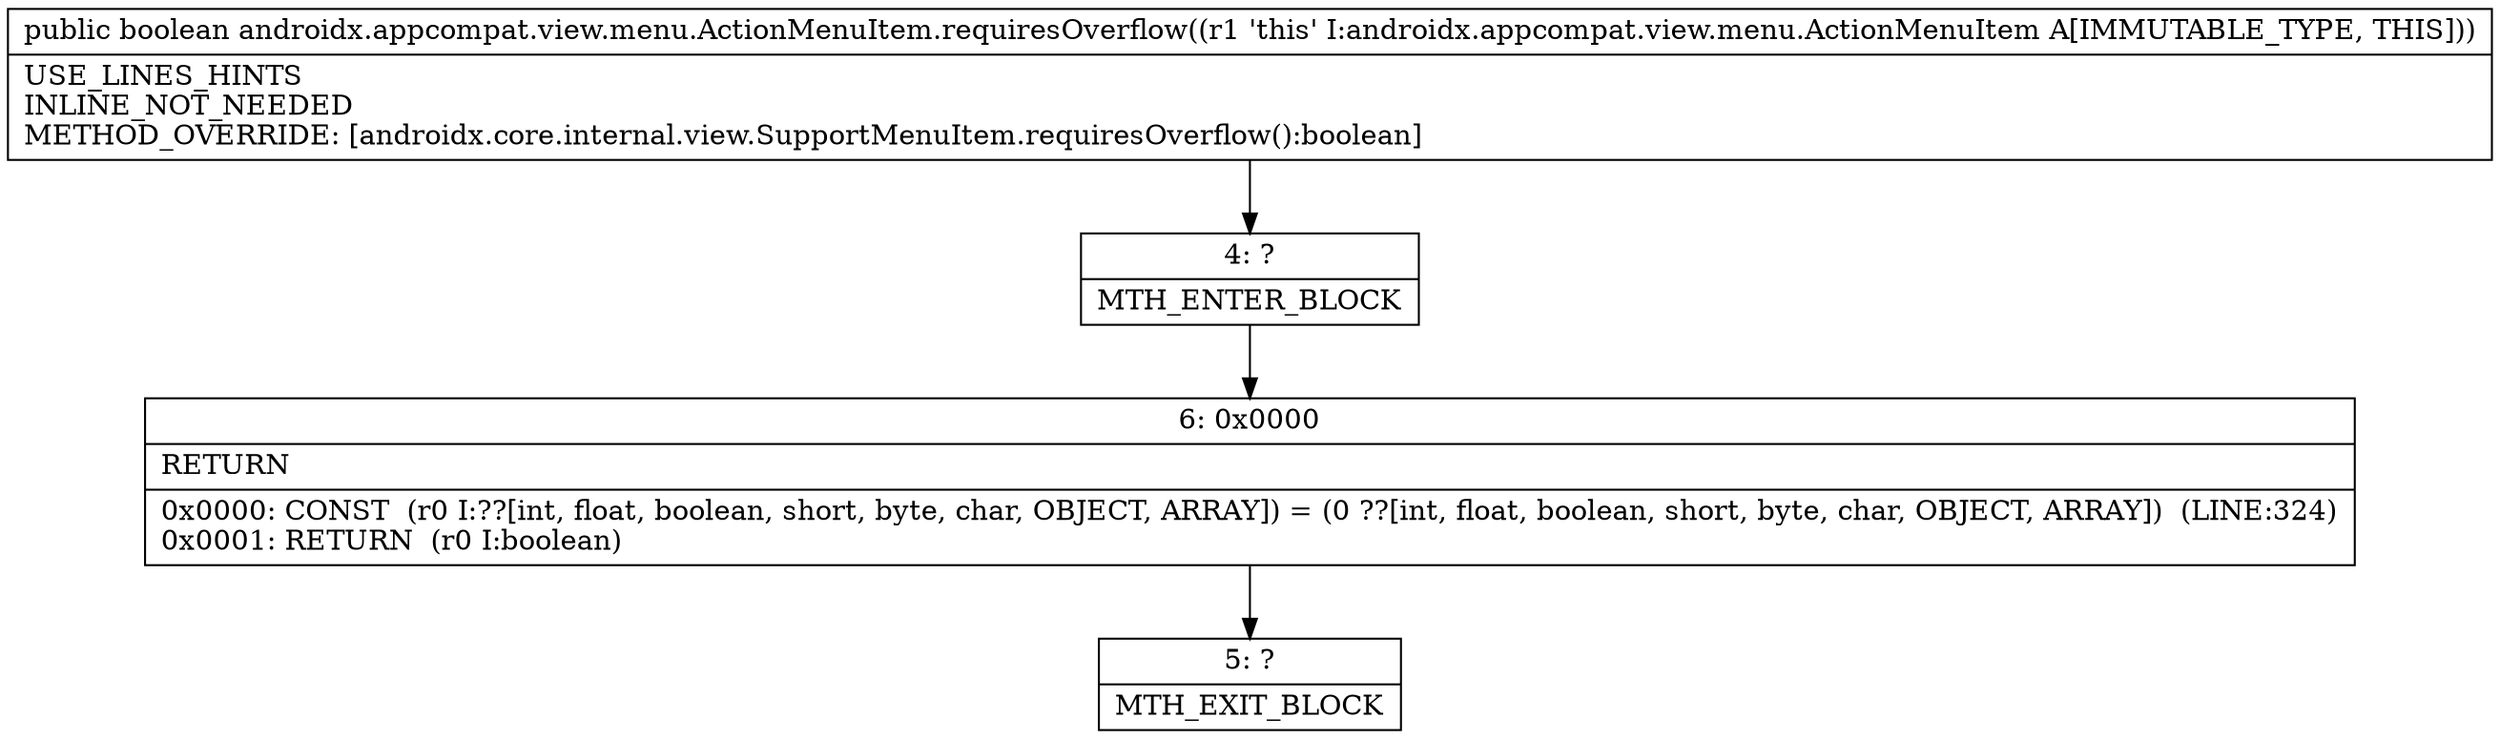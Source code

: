 digraph "CFG forandroidx.appcompat.view.menu.ActionMenuItem.requiresOverflow()Z" {
Node_4 [shape=record,label="{4\:\ ?|MTH_ENTER_BLOCK\l}"];
Node_6 [shape=record,label="{6\:\ 0x0000|RETURN\l|0x0000: CONST  (r0 I:??[int, float, boolean, short, byte, char, OBJECT, ARRAY]) = (0 ??[int, float, boolean, short, byte, char, OBJECT, ARRAY])  (LINE:324)\l0x0001: RETURN  (r0 I:boolean) \l}"];
Node_5 [shape=record,label="{5\:\ ?|MTH_EXIT_BLOCK\l}"];
MethodNode[shape=record,label="{public boolean androidx.appcompat.view.menu.ActionMenuItem.requiresOverflow((r1 'this' I:androidx.appcompat.view.menu.ActionMenuItem A[IMMUTABLE_TYPE, THIS]))  | USE_LINES_HINTS\lINLINE_NOT_NEEDED\lMETHOD_OVERRIDE: [androidx.core.internal.view.SupportMenuItem.requiresOverflow():boolean]\l}"];
MethodNode -> Node_4;Node_4 -> Node_6;
Node_6 -> Node_5;
}

